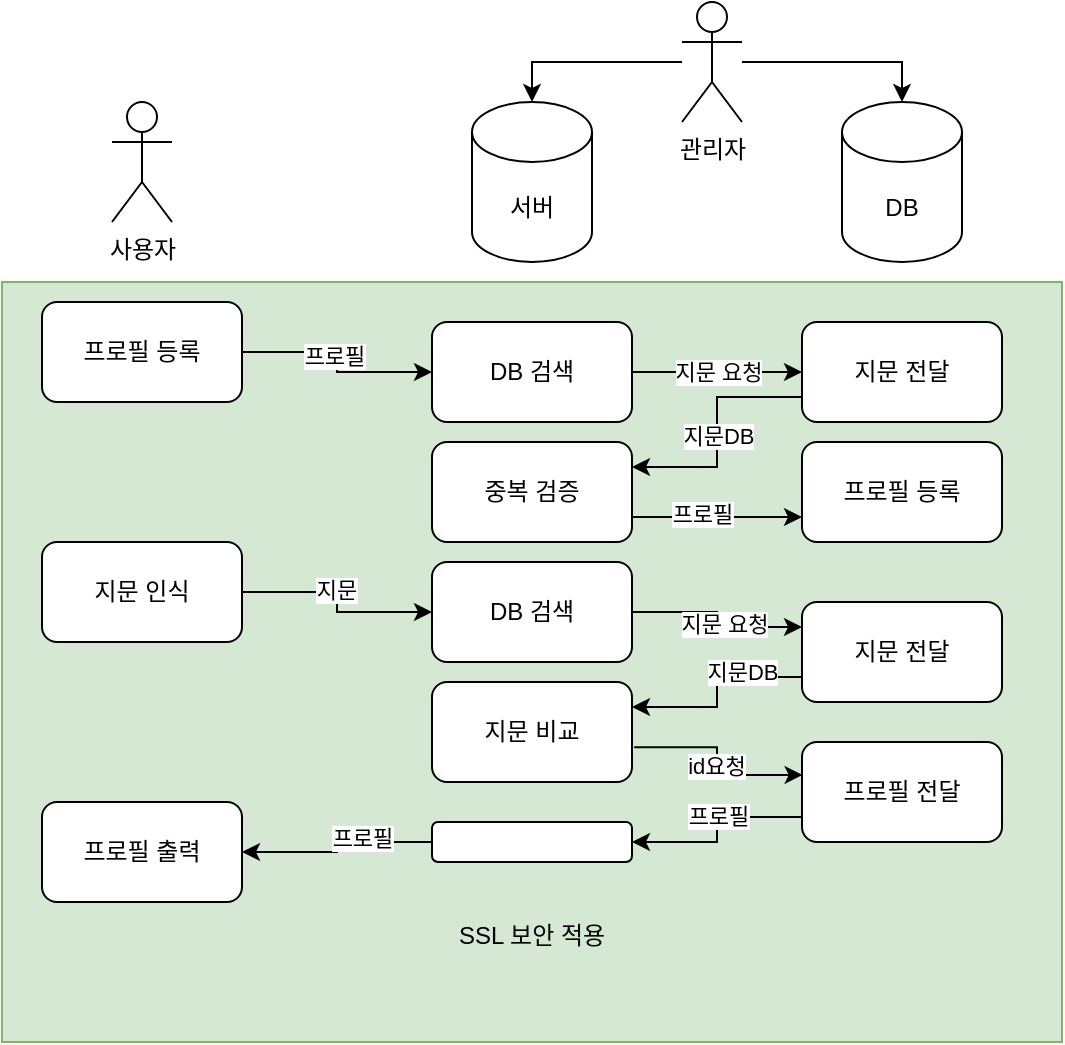 <mxfile version="22.1.0" type="github">
  <diagram name="페이지-1" id="h6ClSVEh4X4bsxTjBgKa">
    <mxGraphModel dx="842" dy="530" grid="1" gridSize="10" guides="1" tooltips="1" connect="1" arrows="1" fold="1" page="1" pageScale="1" pageWidth="827" pageHeight="1169" math="0" shadow="0">
      <root>
        <mxCell id="0" />
        <mxCell id="1" parent="0" />
        <mxCell id="QzIaScqmeNw8U3X4hJXi-64" value="&lt;br&gt;&lt;br&gt;&lt;br&gt;&lt;br&gt;&lt;br&gt;&lt;br&gt;&lt;br&gt;&lt;br&gt;&lt;br&gt;&lt;br&gt;&lt;br&gt;&lt;br&gt;&lt;br&gt;&lt;br&gt;&lt;br&gt;&lt;br&gt;&lt;br&gt;&lt;br&gt;&lt;br&gt;SSL 보안 적용" style="rounded=0;whiteSpace=wrap;html=1;fillColor=#d5e8d4;strokeColor=#82b366;" vertex="1" parent="1">
          <mxGeometry x="30" y="210" width="530" height="380" as="geometry" />
        </mxCell>
        <mxCell id="QzIaScqmeNw8U3X4hJXi-2" value="사용자" style="shape=umlActor;verticalLabelPosition=bottom;verticalAlign=top;html=1;outlineConnect=0;" vertex="1" parent="1">
          <mxGeometry x="85" y="120" width="30" height="60" as="geometry" />
        </mxCell>
        <mxCell id="QzIaScqmeNw8U3X4hJXi-4" value="관리자" style="shape=umlActor;verticalLabelPosition=bottom;verticalAlign=top;html=1;outlineConnect=0;" vertex="1" parent="1">
          <mxGeometry x="370" y="70" width="30" height="60" as="geometry" />
        </mxCell>
        <mxCell id="QzIaScqmeNw8U3X4hJXi-32" style="edgeStyle=orthogonalEdgeStyle;rounded=0;orthogonalLoop=1;jettySize=auto;html=1;" edge="1" parent="1" source="QzIaScqmeNw8U3X4hJXi-10" target="QzIaScqmeNw8U3X4hJXi-13">
          <mxGeometry relative="1" as="geometry" />
        </mxCell>
        <mxCell id="QzIaScqmeNw8U3X4hJXi-43" value="프로필" style="edgeLabel;html=1;align=center;verticalAlign=middle;resizable=0;points=[];" vertex="1" connectable="0" parent="QzIaScqmeNw8U3X4hJXi-32">
          <mxGeometry x="-0.138" y="-2" relative="1" as="geometry">
            <mxPoint as="offset" />
          </mxGeometry>
        </mxCell>
        <mxCell id="QzIaScqmeNw8U3X4hJXi-10" value="프로필 등록" style="rounded=1;whiteSpace=wrap;html=1;" vertex="1" parent="1">
          <mxGeometry x="50" y="220" width="100" height="50" as="geometry" />
        </mxCell>
        <mxCell id="QzIaScqmeNw8U3X4hJXi-31" style="edgeStyle=orthogonalEdgeStyle;rounded=0;orthogonalLoop=1;jettySize=auto;html=1;entryX=0;entryY=0.5;entryDx=0;entryDy=0;" edge="1" parent="1" source="QzIaScqmeNw8U3X4hJXi-13" target="QzIaScqmeNw8U3X4hJXi-29">
          <mxGeometry relative="1" as="geometry" />
        </mxCell>
        <mxCell id="QzIaScqmeNw8U3X4hJXi-62" value="지문 요청" style="edgeLabel;html=1;align=center;verticalAlign=middle;resizable=0;points=[];" vertex="1" connectable="0" parent="QzIaScqmeNw8U3X4hJXi-31">
          <mxGeometry x="0.001" relative="1" as="geometry">
            <mxPoint as="offset" />
          </mxGeometry>
        </mxCell>
        <mxCell id="QzIaScqmeNw8U3X4hJXi-13" value="DB 검색" style="rounded=1;whiteSpace=wrap;html=1;" vertex="1" parent="1">
          <mxGeometry x="245" y="230" width="100" height="50" as="geometry" />
        </mxCell>
        <mxCell id="QzIaScqmeNw8U3X4hJXi-39" style="edgeStyle=orthogonalEdgeStyle;rounded=0;orthogonalLoop=1;jettySize=auto;html=1;entryX=0;entryY=0.5;entryDx=0;entryDy=0;" edge="1" parent="1" source="QzIaScqmeNw8U3X4hJXi-18" target="QzIaScqmeNw8U3X4hJXi-38">
          <mxGeometry relative="1" as="geometry" />
        </mxCell>
        <mxCell id="QzIaScqmeNw8U3X4hJXi-49" value="지문" style="edgeLabel;html=1;align=center;verticalAlign=middle;resizable=0;points=[];" vertex="1" connectable="0" parent="QzIaScqmeNw8U3X4hJXi-39">
          <mxGeometry x="-0.117" y="1" relative="1" as="geometry">
            <mxPoint as="offset" />
          </mxGeometry>
        </mxCell>
        <mxCell id="QzIaScqmeNw8U3X4hJXi-18" value="지문 인식" style="rounded=1;whiteSpace=wrap;html=1;" vertex="1" parent="1">
          <mxGeometry x="50" y="340" width="100" height="50" as="geometry" />
        </mxCell>
        <mxCell id="QzIaScqmeNw8U3X4hJXi-26" value="프로필 출력" style="rounded=1;whiteSpace=wrap;html=1;" vertex="1" parent="1">
          <mxGeometry x="50" y="470" width="100" height="50" as="geometry" />
        </mxCell>
        <mxCell id="QzIaScqmeNw8U3X4hJXi-35" style="edgeStyle=orthogonalEdgeStyle;rounded=0;orthogonalLoop=1;jettySize=auto;html=1;entryX=1;entryY=0.25;entryDx=0;entryDy=0;exitX=0;exitY=0.75;exitDx=0;exitDy=0;" edge="1" parent="1" source="QzIaScqmeNw8U3X4hJXi-29" target="QzIaScqmeNw8U3X4hJXi-33">
          <mxGeometry relative="1" as="geometry" />
        </mxCell>
        <mxCell id="QzIaScqmeNw8U3X4hJXi-45" value="지문DB" style="edgeLabel;html=1;align=center;verticalAlign=middle;resizable=0;points=[];" vertex="1" connectable="0" parent="QzIaScqmeNw8U3X4hJXi-35">
          <mxGeometry x="0.037" relative="1" as="geometry">
            <mxPoint as="offset" />
          </mxGeometry>
        </mxCell>
        <mxCell id="QzIaScqmeNw8U3X4hJXi-29" value="지문 전달" style="rounded=1;whiteSpace=wrap;html=1;" vertex="1" parent="1">
          <mxGeometry x="430" y="230" width="100" height="50" as="geometry" />
        </mxCell>
        <mxCell id="QzIaScqmeNw8U3X4hJXi-37" style="edgeStyle=orthogonalEdgeStyle;rounded=0;orthogonalLoop=1;jettySize=auto;html=1;entryX=0;entryY=0.75;entryDx=0;entryDy=0;exitX=1;exitY=0.75;exitDx=0;exitDy=0;" edge="1" parent="1" source="QzIaScqmeNw8U3X4hJXi-33" target="QzIaScqmeNw8U3X4hJXi-36">
          <mxGeometry relative="1" as="geometry" />
        </mxCell>
        <mxCell id="QzIaScqmeNw8U3X4hJXi-48" value="프로필" style="edgeLabel;html=1;align=center;verticalAlign=middle;resizable=0;points=[];" vertex="1" connectable="0" parent="QzIaScqmeNw8U3X4hJXi-37">
          <mxGeometry x="-0.194" y="2" relative="1" as="geometry">
            <mxPoint as="offset" />
          </mxGeometry>
        </mxCell>
        <mxCell id="QzIaScqmeNw8U3X4hJXi-33" value="중복 검증" style="rounded=1;whiteSpace=wrap;html=1;" vertex="1" parent="1">
          <mxGeometry x="245" y="290" width="100" height="50" as="geometry" />
        </mxCell>
        <mxCell id="QzIaScqmeNw8U3X4hJXi-36" value="프로필 등록" style="rounded=1;whiteSpace=wrap;html=1;" vertex="1" parent="1">
          <mxGeometry x="430" y="290" width="100" height="50" as="geometry" />
        </mxCell>
        <mxCell id="QzIaScqmeNw8U3X4hJXi-41" style="edgeStyle=orthogonalEdgeStyle;rounded=0;orthogonalLoop=1;jettySize=auto;html=1;entryX=0;entryY=0.25;entryDx=0;entryDy=0;" edge="1" parent="1" source="QzIaScqmeNw8U3X4hJXi-38" target="QzIaScqmeNw8U3X4hJXi-40">
          <mxGeometry relative="1" as="geometry" />
        </mxCell>
        <mxCell id="QzIaScqmeNw8U3X4hJXi-63" value="지문 요청" style="edgeLabel;html=1;align=center;verticalAlign=middle;resizable=0;points=[];" vertex="1" connectable="0" parent="QzIaScqmeNw8U3X4hJXi-41">
          <mxGeometry x="0.156" y="2" relative="1" as="geometry">
            <mxPoint as="offset" />
          </mxGeometry>
        </mxCell>
        <mxCell id="QzIaScqmeNw8U3X4hJXi-38" value="DB 검색" style="rounded=1;whiteSpace=wrap;html=1;" vertex="1" parent="1">
          <mxGeometry x="245" y="350" width="100" height="50" as="geometry" />
        </mxCell>
        <mxCell id="QzIaScqmeNw8U3X4hJXi-50" style="edgeStyle=orthogonalEdgeStyle;rounded=0;orthogonalLoop=1;jettySize=auto;html=1;exitX=0;exitY=0.75;exitDx=0;exitDy=0;entryX=1;entryY=0.25;entryDx=0;entryDy=0;" edge="1" parent="1" source="QzIaScqmeNw8U3X4hJXi-40" target="QzIaScqmeNw8U3X4hJXi-42">
          <mxGeometry relative="1" as="geometry" />
        </mxCell>
        <mxCell id="QzIaScqmeNw8U3X4hJXi-51" value="지문DB" style="edgeLabel;html=1;align=center;verticalAlign=middle;resizable=0;points=[];" vertex="1" connectable="0" parent="QzIaScqmeNw8U3X4hJXi-50">
          <mxGeometry x="-0.392" y="-3" relative="1" as="geometry">
            <mxPoint as="offset" />
          </mxGeometry>
        </mxCell>
        <mxCell id="QzIaScqmeNw8U3X4hJXi-40" value="지문 전달" style="rounded=1;whiteSpace=wrap;html=1;" vertex="1" parent="1">
          <mxGeometry x="430" y="370" width="100" height="50" as="geometry" />
        </mxCell>
        <mxCell id="QzIaScqmeNw8U3X4hJXi-42" value="지문 비교" style="rounded=1;whiteSpace=wrap;html=1;" vertex="1" parent="1">
          <mxGeometry x="245" y="410" width="100" height="50" as="geometry" />
        </mxCell>
        <mxCell id="QzIaScqmeNw8U3X4hJXi-56" style="edgeStyle=orthogonalEdgeStyle;rounded=0;orthogonalLoop=1;jettySize=auto;html=1;entryX=1;entryY=0.5;entryDx=0;entryDy=0;exitX=0;exitY=0.75;exitDx=0;exitDy=0;" edge="1" parent="1" source="QzIaScqmeNw8U3X4hJXi-52" target="QzIaScqmeNw8U3X4hJXi-55">
          <mxGeometry relative="1" as="geometry" />
        </mxCell>
        <mxCell id="QzIaScqmeNw8U3X4hJXi-58" value="프로필" style="edgeLabel;html=1;align=center;verticalAlign=middle;resizable=0;points=[];" vertex="1" connectable="0" parent="QzIaScqmeNw8U3X4hJXi-56">
          <mxGeometry x="-0.141" y="-1" relative="1" as="geometry">
            <mxPoint as="offset" />
          </mxGeometry>
        </mxCell>
        <mxCell id="QzIaScqmeNw8U3X4hJXi-52" value="프로필 전달" style="rounded=1;whiteSpace=wrap;html=1;" vertex="1" parent="1">
          <mxGeometry x="430" y="440" width="100" height="50" as="geometry" />
        </mxCell>
        <mxCell id="QzIaScqmeNw8U3X4hJXi-53" style="edgeStyle=orthogonalEdgeStyle;rounded=0;orthogonalLoop=1;jettySize=auto;html=1;entryX=0.003;entryY=0.329;entryDx=0;entryDy=0;entryPerimeter=0;exitX=1.011;exitY=0.652;exitDx=0;exitDy=0;exitPerimeter=0;" edge="1" parent="1" source="QzIaScqmeNw8U3X4hJXi-42" target="QzIaScqmeNw8U3X4hJXi-52">
          <mxGeometry relative="1" as="geometry" />
        </mxCell>
        <mxCell id="QzIaScqmeNw8U3X4hJXi-54" value="id요청" style="edgeLabel;html=1;align=center;verticalAlign=middle;resizable=0;points=[];" vertex="1" connectable="0" parent="QzIaScqmeNw8U3X4hJXi-53">
          <mxGeometry x="0.036" y="-1" relative="1" as="geometry">
            <mxPoint as="offset" />
          </mxGeometry>
        </mxCell>
        <mxCell id="QzIaScqmeNw8U3X4hJXi-57" style="edgeStyle=orthogonalEdgeStyle;rounded=0;orthogonalLoop=1;jettySize=auto;html=1;exitX=0;exitY=0.5;exitDx=0;exitDy=0;entryX=1;entryY=0.5;entryDx=0;entryDy=0;" edge="1" parent="1" source="QzIaScqmeNw8U3X4hJXi-55" target="QzIaScqmeNw8U3X4hJXi-26">
          <mxGeometry relative="1" as="geometry" />
        </mxCell>
        <mxCell id="QzIaScqmeNw8U3X4hJXi-59" value="프로필" style="edgeLabel;html=1;align=center;verticalAlign=middle;resizable=0;points=[];" vertex="1" connectable="0" parent="QzIaScqmeNw8U3X4hJXi-57">
          <mxGeometry x="-0.292" y="-2" relative="1" as="geometry">
            <mxPoint as="offset" />
          </mxGeometry>
        </mxCell>
        <mxCell id="QzIaScqmeNw8U3X4hJXi-55" value="" style="rounded=1;whiteSpace=wrap;html=1;" vertex="1" parent="1">
          <mxGeometry x="245" y="480" width="100" height="20" as="geometry" />
        </mxCell>
        <mxCell id="QzIaScqmeNw8U3X4hJXi-67" value="DB" style="shape=cylinder3;whiteSpace=wrap;html=1;boundedLbl=1;backgroundOutline=1;size=15;" vertex="1" parent="1">
          <mxGeometry x="450" y="120" width="60" height="80" as="geometry" />
        </mxCell>
        <mxCell id="QzIaScqmeNw8U3X4hJXi-68" value="서버" style="shape=cylinder3;whiteSpace=wrap;html=1;boundedLbl=1;backgroundOutline=1;size=15;" vertex="1" parent="1">
          <mxGeometry x="265" y="120" width="60" height="80" as="geometry" />
        </mxCell>
        <mxCell id="QzIaScqmeNw8U3X4hJXi-69" style="edgeStyle=orthogonalEdgeStyle;rounded=0;orthogonalLoop=1;jettySize=auto;html=1;entryX=0.5;entryY=0;entryDx=0;entryDy=0;entryPerimeter=0;" edge="1" parent="1" source="QzIaScqmeNw8U3X4hJXi-4" target="QzIaScqmeNw8U3X4hJXi-67">
          <mxGeometry relative="1" as="geometry" />
        </mxCell>
        <mxCell id="QzIaScqmeNw8U3X4hJXi-70" style="edgeStyle=orthogonalEdgeStyle;rounded=0;orthogonalLoop=1;jettySize=auto;html=1;entryX=0.5;entryY=0;entryDx=0;entryDy=0;entryPerimeter=0;" edge="1" parent="1" source="QzIaScqmeNw8U3X4hJXi-4" target="QzIaScqmeNw8U3X4hJXi-68">
          <mxGeometry relative="1" as="geometry" />
        </mxCell>
      </root>
    </mxGraphModel>
  </diagram>
</mxfile>
